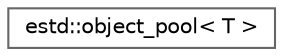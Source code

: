 digraph "Graphical Class Hierarchy"
{
 // LATEX_PDF_SIZE
  bgcolor="transparent";
  edge [fontname=Helvetica,fontsize=10,labelfontname=Helvetica,labelfontsize=10];
  node [fontname=Helvetica,fontsize=10,shape=box,height=0.2,width=0.4];
  rankdir="LR";
  Node0 [id="Node000000",label="estd::object_pool\< T \>",height=0.2,width=0.4,color="grey40", fillcolor="white", style="filled",URL="$d8/da0/classestd_1_1object__pool.html",tooltip=" "];
}
